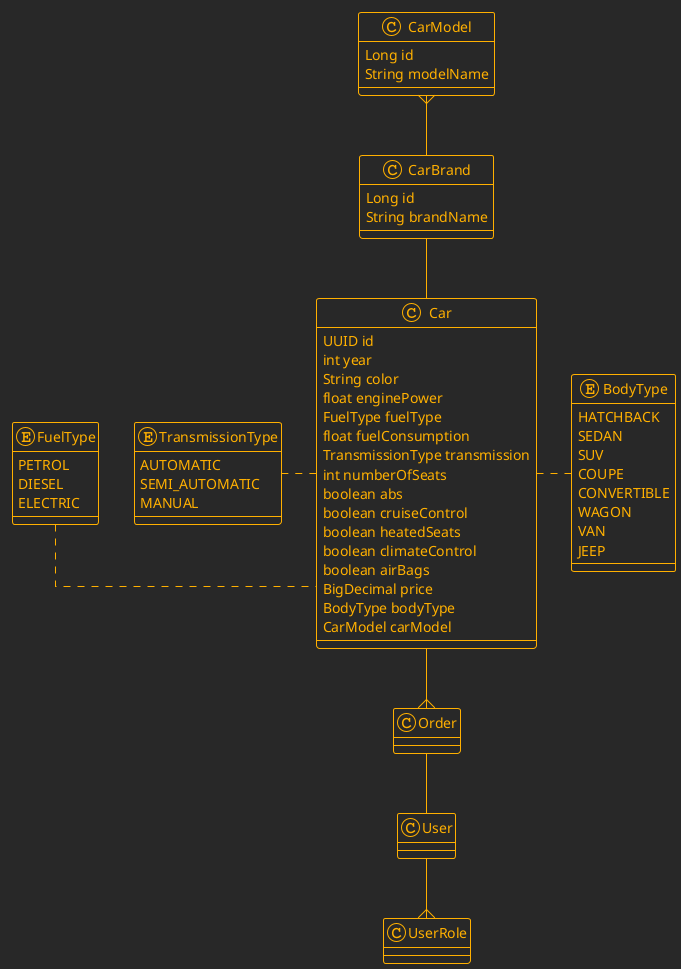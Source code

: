 @startuml
!theme crt-amber
skinparam linetype ortho

class Car {
    UUID id
    int year
    String color
    float enginePower
    FuelType fuelType
    float fuelConsumption
    TransmissionType transmission
    int numberOfSeats
    boolean abs
    boolean cruiseControl
    boolean heatedSeats
    boolean climateControl
    boolean airBags
    BigDecimal price
    BodyType bodyType
    CarModel carModel
}

class CarBrand {
    Long id
    String brandName
}

class CarModel {
    Long id
    String modelName
}

class Order {
}

class User {
}

class UserRole {
}


enum TransmissionType {
    AUTOMATIC
    SEMI_AUTOMATIC
    MANUAL
}

enum BodyType {
    HATCHBACK
    SEDAN
    SUV
    COUPE
    CONVERTIBLE
    WAGON
    VAN
    JEEP
}

enum FuelType {
    PETROL
    DIESEL
    ELECTRIC
}

Car --{ Order
Order -- User
User --{ UserRole
CarBrand -- Car
CarModel }-- CarBrand
Car .right. BodyType
Car .left. TransmissionType
Car .left. FuelType

@enduml